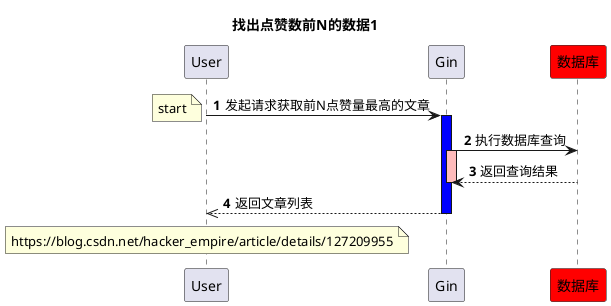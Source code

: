 @startuml
    title 找出点赞数前N的数据1
    participant User
    participant Gin
    participant "数据库" as MySQL #red
    autonumber
    User -> Gin: 发起请求获取前N点赞量最高的文章
    activate Gin #blue
    note left: start
    Gin -> MySQL: 执行数据库查询
    activate Gin #FFBBBB
    Gin <-- MySQL: 返回查询结果
    deactivate Gin
    Gin-->>User: 返回文章列表
    deactivate Gin
    note over User
    https://blog.csdn.net/hacker_empire/article/details/127209955
    end note
@enduml
